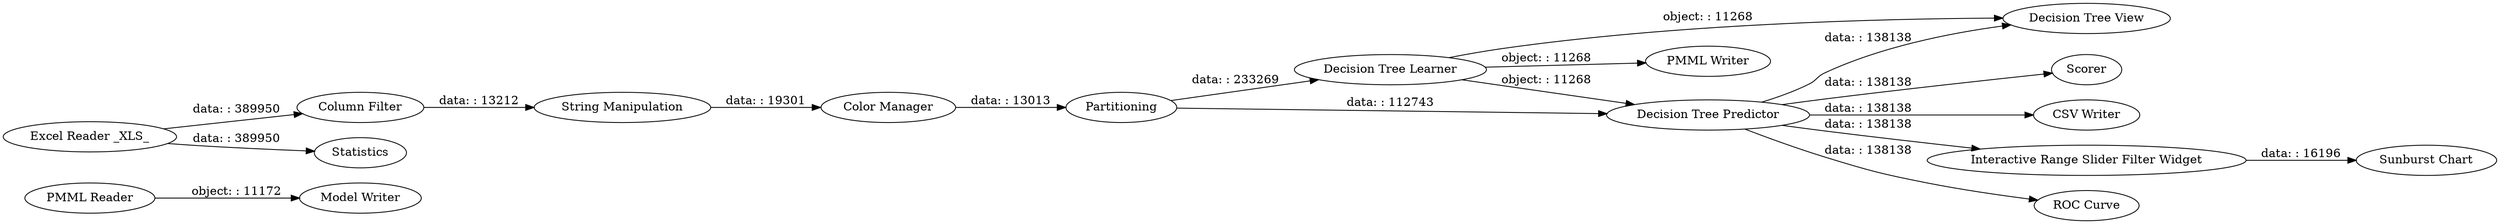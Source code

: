 digraph {
	"-1923901751993872501_11" [label="PMML Reader"]
	"-1923901751993872501_18" [label="Decision Tree View"]
	"-1923901751993872501_4" [label="Color Manager"]
	"-1923901751993872501_14" [label="Interactive Range Slider Filter Widget"]
	"-1923901751993872501_12" [label="ROC Curve"]
	"-1923901751993872501_10" [label="PMML Writer"]
	"-1923901751993872501_13" [label="Sunburst Chart"]
	"-1923901751993872501_8" [label=Scorer]
	"-1923901751993872501_2" [label="Column Filter"]
	"-1923901751993872501_16" [label=Statistics]
	"-1923901751993872501_7" [label="Decision Tree Predictor"]
	"-1923901751993872501_15" [label="CSV Writer"]
	"-1923901751993872501_6" [label="Decision Tree Learner"]
	"-1923901751993872501_9" [label=Partitioning]
	"-1923901751993872501_1" [label="Excel Reader _XLS_"]
	"-1923901751993872501_3" [label="String Manipulation"]
	"-1923901751993872501_17" [label="Model Writer"]
	"-1923901751993872501_7" -> "-1923901751993872501_8" [label="data: : 138138"]
	"-1923901751993872501_7" -> "-1923901751993872501_15" [label="data: : 138138"]
	"-1923901751993872501_7" -> "-1923901751993872501_14" [label="data: : 138138"]
	"-1923901751993872501_1" -> "-1923901751993872501_16" [label="data: : 389950"]
	"-1923901751993872501_3" -> "-1923901751993872501_4" [label="data: : 19301"]
	"-1923901751993872501_6" -> "-1923901751993872501_18" [label="object: : 11268"]
	"-1923901751993872501_7" -> "-1923901751993872501_18" [label="data: : 138138"]
	"-1923901751993872501_14" -> "-1923901751993872501_13" [label="data: : 16196"]
	"-1923901751993872501_6" -> "-1923901751993872501_10" [label="object: : 11268"]
	"-1923901751993872501_4" -> "-1923901751993872501_9" [label="data: : 13013"]
	"-1923901751993872501_2" -> "-1923901751993872501_3" [label="data: : 13212"]
	"-1923901751993872501_9" -> "-1923901751993872501_7" [label="data: : 112743"]
	"-1923901751993872501_6" -> "-1923901751993872501_7" [label="object: : 11268"]
	"-1923901751993872501_11" -> "-1923901751993872501_17" [label="object: : 11172"]
	"-1923901751993872501_9" -> "-1923901751993872501_6" [label="data: : 233269"]
	"-1923901751993872501_7" -> "-1923901751993872501_12" [label="data: : 138138"]
	"-1923901751993872501_1" -> "-1923901751993872501_2" [label="data: : 389950"]
	rankdir=LR
}
